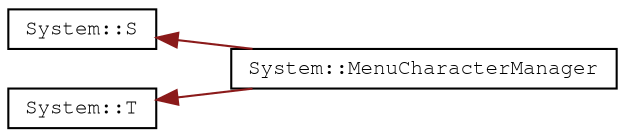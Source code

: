 digraph "Graphical Class Hierarchy"
{
 // LATEX_PDF_SIZE
  edge [fontname="FreeMono",fontsize="10",labelfontname="FreeMono",labelfontsize="10"];
  node [fontname="FreeMono",fontsize="10",shape=record];
  rankdir="LR";
  Node0 [label="System::S",height=0.2,width=0.4,color="black", fillcolor="white", style="filled",URL="$struct_system_1_1_s.html",tooltip=" "];
  Node0 -> Node1 [dir="back",color="firebrick4",fontsize="10",style="solid",fontname="FreeMono"];
  Node1 [label="System::MenuCharacterManager",height=0.2,width=0.4,color="black", fillcolor="white", style="filled",URL="$class_system_1_1_menu_character_manager.html",tooltip=" "];
  Node2 [label="System::T",height=0.2,width=0.4,color="black", fillcolor="white", style="filled",URL="$struct_system_1_1_t.html",tooltip=" "];
  Node2 -> Node1 [dir="back",color="firebrick4",fontsize="10",style="solid",fontname="FreeMono"];
}
